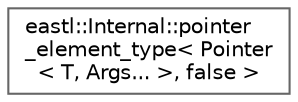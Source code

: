 digraph "类继承关系图"
{
 // LATEX_PDF_SIZE
  bgcolor="transparent";
  edge [fontname=Helvetica,fontsize=10,labelfontname=Helvetica,labelfontsize=10];
  node [fontname=Helvetica,fontsize=10,shape=box,height=0.2,width=0.4];
  rankdir="LR";
  Node0 [id="Node000000",label="eastl::Internal::pointer\l_element_type\< Pointer\l\< T, Args... \>, false \>",height=0.2,width=0.4,color="grey40", fillcolor="white", style="filled",URL="$structeastl_1_1_internal_1_1pointer__element__type_3_01_pointer_3_01_t_00_01_args_8_8_8_01_4_00_01false_01_4.html",tooltip=" "];
}
